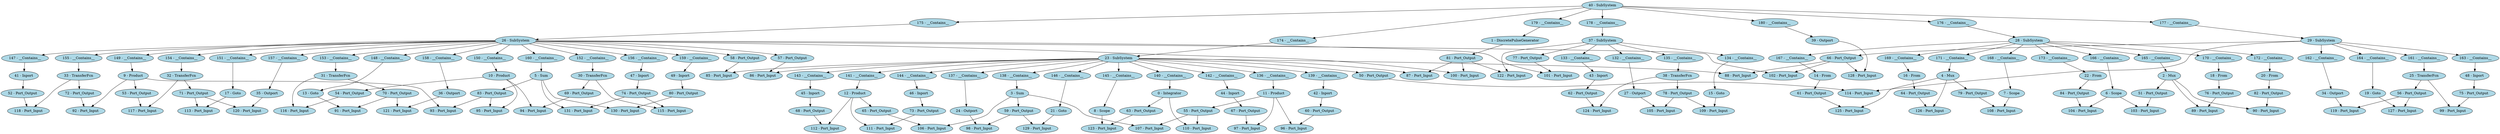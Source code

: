 digraph HAdapt {
"0 - Integrator" [style=filled, fillcolor=lightblue];
"1 - DiscretePulseGenerator" [style=filled, fillcolor=lightblue];
"2 - Mux" [style=filled, fillcolor=lightblue];
"3 - Sum" [style=filled, fillcolor=lightblue];
"4 - Mux" [style=filled, fillcolor=lightblue];
"5 - Sum" [style=filled, fillcolor=lightblue];
"6 - Scope" [style=filled, fillcolor=lightblue];
"7 - Scope" [style=filled, fillcolor=lightblue];
"8 - Scope" [style=filled, fillcolor=lightblue];
"9 - Product" [style=filled, fillcolor=lightblue];
"10 - Product" [style=filled, fillcolor=lightblue];
"11 - Product" [style=filled, fillcolor=lightblue];
"12 - Product" [style=filled, fillcolor=lightblue];
"13 - Goto" [style=filled, fillcolor=lightblue];
"14 - From" [style=filled, fillcolor=lightblue];
"15 - Goto" [style=filled, fillcolor=lightblue];
"16 - From" [style=filled, fillcolor=lightblue];
"17 - Goto" [style=filled, fillcolor=lightblue];
"18 - From" [style=filled, fillcolor=lightblue];
"19 - Goto" [style=filled, fillcolor=lightblue];
"20 - From" [style=filled, fillcolor=lightblue];
"21 - Goto" [style=filled, fillcolor=lightblue];
"22 - From" [style=filled, fillcolor=lightblue];
"23 - SubSystem" [style=filled, fillcolor=lightblue];
"24 - Outport" [style=filled, fillcolor=lightblue];
"25 - TransferFcn" [style=filled, fillcolor=lightblue];
"26 - SubSystem" [style=filled, fillcolor=lightblue];
"27 - Outport" [style=filled, fillcolor=lightblue];
"28 - SubSystem" [style=filled, fillcolor=lightblue];
"29 - SubSystem" [style=filled, fillcolor=lightblue];
"30 - TransferFcn" [style=filled, fillcolor=lightblue];
"31 - TransferFcn" [style=filled, fillcolor=lightblue];
"32 - TransferFcn" [style=filled, fillcolor=lightblue];
"33 - TransferFcn" [style=filled, fillcolor=lightblue];
"34 - Outport" [style=filled, fillcolor=lightblue];
"35 - Outport" [style=filled, fillcolor=lightblue];
"36 - Outport" [style=filled, fillcolor=lightblue];
"37 - SubSystem" [style=filled, fillcolor=lightblue];
"38 - TransferFcn" [style=filled, fillcolor=lightblue];
"39 - Outport" [style=filled, fillcolor=lightblue];
"40 - SubSystem" [style=filled, fillcolor=lightblue];
"41 - Inport" [style=filled, fillcolor=lightblue];
"42 - Inport" [style=filled, fillcolor=lightblue];
"43 - Inport" [style=filled, fillcolor=lightblue];
"44 - Inport" [style=filled, fillcolor=lightblue];
"45 - Inport" [style=filled, fillcolor=lightblue];
"46 - Inport" [style=filled, fillcolor=lightblue];
"47 - Inport" [style=filled, fillcolor=lightblue];
"48 - Inport" [style=filled, fillcolor=lightblue];
"49 - Inport" [style=filled, fillcolor=lightblue];
"50 - Port_Output" [style=filled, fillcolor=lightblue];
"51 - Port_Output" [style=filled, fillcolor=lightblue];
"52 - Port_Output" [style=filled, fillcolor=lightblue];
"53 - Port_Output" [style=filled, fillcolor=lightblue];
"54 - Port_Output" [style=filled, fillcolor=lightblue];
"55 - Port_Output" [style=filled, fillcolor=lightblue];
"56 - Port_Output" [style=filled, fillcolor=lightblue];
"57 - Port_Output" [style=filled, fillcolor=lightblue];
"58 - Port_Output" [style=filled, fillcolor=lightblue];
"59 - Port_Output" [style=filled, fillcolor=lightblue];
"60 - Port_Output" [style=filled, fillcolor=lightblue];
"61 - Port_Output" [style=filled, fillcolor=lightblue];
"62 - Port_Output" [style=filled, fillcolor=lightblue];
"63 - Port_Output" [style=filled, fillcolor=lightblue];
"64 - Port_Output" [style=filled, fillcolor=lightblue];
"65 - Port_Output" [style=filled, fillcolor=lightblue];
"66 - Port_Output" [style=filled, fillcolor=lightblue];
"67 - Port_Output" [style=filled, fillcolor=lightblue];
"68 - Port_Output" [style=filled, fillcolor=lightblue];
"69 - Port_Output" [style=filled, fillcolor=lightblue];
"70 - Port_Output" [style=filled, fillcolor=lightblue];
"71 - Port_Output" [style=filled, fillcolor=lightblue];
"72 - Port_Output" [style=filled, fillcolor=lightblue];
"73 - Port_Output" [style=filled, fillcolor=lightblue];
"74 - Port_Output" [style=filled, fillcolor=lightblue];
"75 - Port_Output" [style=filled, fillcolor=lightblue];
"76 - Port_Output" [style=filled, fillcolor=lightblue];
"77 - Port_Output" [style=filled, fillcolor=lightblue];
"78 - Port_Output" [style=filled, fillcolor=lightblue];
"79 - Port_Output" [style=filled, fillcolor=lightblue];
"80 - Port_Output" [style=filled, fillcolor=lightblue];
"81 - Port_Output" [style=filled, fillcolor=lightblue];
"82 - Port_Output" [style=filled, fillcolor=lightblue];
"83 - Port_Output" [style=filled, fillcolor=lightblue];
"84 - Port_Output" [style=filled, fillcolor=lightblue];
"85 - Port_Input" [style=filled, fillcolor=lightblue];
"86 - Port_Input" [style=filled, fillcolor=lightblue];
"87 - Port_Input" [style=filled, fillcolor=lightblue];
"88 - Port_Input" [style=filled, fillcolor=lightblue];
"89 - Port_Input" [style=filled, fillcolor=lightblue];
"90 - Port_Input" [style=filled, fillcolor=lightblue];
"91 - Port_Input" [style=filled, fillcolor=lightblue];
"92 - Port_Input" [style=filled, fillcolor=lightblue];
"93 - Port_Input" [style=filled, fillcolor=lightblue];
"94 - Port_Input" [style=filled, fillcolor=lightblue];
"95 - Port_Input" [style=filled, fillcolor=lightblue];
"96 - Port_Input" [style=filled, fillcolor=lightblue];
"97 - Port_Input" [style=filled, fillcolor=lightblue];
"98 - Port_Input" [style=filled, fillcolor=lightblue];
"99 - Port_Input" [style=filled, fillcolor=lightblue];
"100 - Port_Input" [style=filled, fillcolor=lightblue];
"101 - Port_Input" [style=filled, fillcolor=lightblue];
"102 - Port_Input" [style=filled, fillcolor=lightblue];
"103 - Port_Input" [style=filled, fillcolor=lightblue];
"104 - Port_Input" [style=filled, fillcolor=lightblue];
"105 - Port_Input" [style=filled, fillcolor=lightblue];
"106 - Port_Input" [style=filled, fillcolor=lightblue];
"107 - Port_Input" [style=filled, fillcolor=lightblue];
"108 - Port_Input" [style=filled, fillcolor=lightblue];
"109 - Port_Input" [style=filled, fillcolor=lightblue];
"110 - Port_Input" [style=filled, fillcolor=lightblue];
"111 - Port_Input" [style=filled, fillcolor=lightblue];
"112 - Port_Input" [style=filled, fillcolor=lightblue];
"113 - Port_Input" [style=filled, fillcolor=lightblue];
"114 - Port_Input" [style=filled, fillcolor=lightblue];
"115 - Port_Input" [style=filled, fillcolor=lightblue];
"116 - Port_Input" [style=filled, fillcolor=lightblue];
"117 - Port_Input" [style=filled, fillcolor=lightblue];
"118 - Port_Input" [style=filled, fillcolor=lightblue];
"119 - Port_Input" [style=filled, fillcolor=lightblue];
"120 - Port_Input" [style=filled, fillcolor=lightblue];
"121 - Port_Input" [style=filled, fillcolor=lightblue];
"122 - Port_Input" [style=filled, fillcolor=lightblue];
"123 - Port_Input" [style=filled, fillcolor=lightblue];
"124 - Port_Input" [style=filled, fillcolor=lightblue];
"125 - Port_Input" [style=filled, fillcolor=lightblue];
"126 - Port_Input" [style=filled, fillcolor=lightblue];
"127 - Port_Input" [style=filled, fillcolor=lightblue];
"128 - Port_Input" [style=filled, fillcolor=lightblue];
"129 - Port_Input" [style=filled, fillcolor=lightblue];
"130 - Port_Input" [style=filled, fillcolor=lightblue];
"131 - Port_Input" [style=filled, fillcolor=lightblue];
"132 - __Contains__" [style=filled, fillcolor=lightblue];
"133 - __Contains__" [style=filled, fillcolor=lightblue];
"134 - __Contains__" [style=filled, fillcolor=lightblue];
"135 - __Contains__" [style=filled, fillcolor=lightblue];
"136 - __Contains__" [style=filled, fillcolor=lightblue];
"137 - __Contains__" [style=filled, fillcolor=lightblue];
"138 - __Contains__" [style=filled, fillcolor=lightblue];
"139 - __Contains__" [style=filled, fillcolor=lightblue];
"140 - __Contains__" [style=filled, fillcolor=lightblue];
"141 - __Contains__" [style=filled, fillcolor=lightblue];
"142 - __Contains__" [style=filled, fillcolor=lightblue];
"143 - __Contains__" [style=filled, fillcolor=lightblue];
"144 - __Contains__" [style=filled, fillcolor=lightblue];
"145 - __Contains__" [style=filled, fillcolor=lightblue];
"146 - __Contains__" [style=filled, fillcolor=lightblue];
"147 - __Contains__" [style=filled, fillcolor=lightblue];
"148 - __Contains__" [style=filled, fillcolor=lightblue];
"149 - __Contains__" [style=filled, fillcolor=lightblue];
"150 - __Contains__" [style=filled, fillcolor=lightblue];
"151 - __Contains__" [style=filled, fillcolor=lightblue];
"152 - __Contains__" [style=filled, fillcolor=lightblue];
"153 - __Contains__" [style=filled, fillcolor=lightblue];
"154 - __Contains__" [style=filled, fillcolor=lightblue];
"155 - __Contains__" [style=filled, fillcolor=lightblue];
"156 - __Contains__" [style=filled, fillcolor=lightblue];
"157 - __Contains__" [style=filled, fillcolor=lightblue];
"158 - __Contains__" [style=filled, fillcolor=lightblue];
"159 - __Contains__" [style=filled, fillcolor=lightblue];
"160 - __Contains__" [style=filled, fillcolor=lightblue];
"161 - __Contains__" [style=filled, fillcolor=lightblue];
"162 - __Contains__" [style=filled, fillcolor=lightblue];
"163 - __Contains__" [style=filled, fillcolor=lightblue];
"164 - __Contains__" [style=filled, fillcolor=lightblue];
"165 - __Contains__" [style=filled, fillcolor=lightblue];
"166 - __Contains__" [style=filled, fillcolor=lightblue];
"167 - __Contains__" [style=filled, fillcolor=lightblue];
"168 - __Contains__" [style=filled, fillcolor=lightblue];
"169 - __Contains__" [style=filled, fillcolor=lightblue];
"170 - __Contains__" [style=filled, fillcolor=lightblue];
"171 - __Contains__" [style=filled, fillcolor=lightblue];
"172 - __Contains__" [style=filled, fillcolor=lightblue];
"173 - __Contains__" [style=filled, fillcolor=lightblue];
"174 - __Contains__" [style=filled, fillcolor=lightblue];
"175 - __Contains__" [style=filled, fillcolor=lightblue];
"176 - __Contains__" [style=filled, fillcolor=lightblue];
"177 - __Contains__" [style=filled, fillcolor=lightblue];
"178 - __Contains__" [style=filled, fillcolor=lightblue];
"179 - __Contains__" [style=filled, fillcolor=lightblue];
"180 - __Contains__" [style=filled, fillcolor=lightblue];
"23 - SubSystem" -> "85 - Port_Input";
"23 - SubSystem" -> "86 - Port_Input";
"23 - SubSystem" -> "87 - Port_Input";
"23 - SubSystem" -> "88 - Port_Input";
"23 - SubSystem" -> "50 - Port_Output";
"2 - Mux" -> "89 - Port_Input";
"2 - Mux" -> "90 - Port_Input";
"2 - Mux" -> "51 - Port_Output";
"41 - Inport" -> "52 - Port_Output";
"13 - Goto" -> "91 - Port_Input";
"9 - Product" -> "92 - Port_Input";
"9 - Product" -> "93 - Port_Input";
"9 - Product" -> "53 - Port_Output";
"10 - Product" -> "94 - Port_Input";
"10 - Product" -> "95 - Port_Input";
"10 - Product" -> "54 - Port_Output";
"11 - Product" -> "96 - Port_Input";
"11 - Product" -> "97 - Port_Input";
"11 - Product" -> "55 - Port_Output";
"24 - Outport" -> "98 - Port_Input";
"25 - TransferFcn" -> "99 - Port_Input";
"25 - TransferFcn" -> "56 - Port_Output";
"26 - SubSystem" -> "100 - Port_Input";
"26 - SubSystem" -> "101 - Port_Input";
"26 - SubSystem" -> "102 - Port_Input";
"26 - SubSystem" -> "57 - Port_Output";
"26 - SubSystem" -> "58 - Port_Output";
"6 - Scope" -> "103 - Port_Input";
"6 - Scope" -> "104 - Port_Input";
"27 - Outport" -> "105 - Port_Input";
"3 - Sum" -> "106 - Port_Input";
"3 - Sum" -> "107 - Port_Input";
"3 - Sum" -> "59 - Port_Output";
"42 - Inport" -> "60 - Port_Output";
"14 - From" -> "61 - Port_Output";
"43 - Inport" -> "62 - Port_Output";
"7 - Scope" -> "108 - Port_Input";
"15 - Goto" -> "109 - Port_Input";
"0 - Integrator" -> "110 - Port_Input";
"0 - Integrator" -> "63 - Port_Output";
"16 - From" -> "64 - Port_Output";
"12 - Product" -> "111 - Port_Input";
"12 - Product" -> "112 - Port_Input";
"12 - Product" -> "65 - Port_Output";
"17 - Goto" -> "113 - Port_Input";
"29 - SubSystem" -> "114 - Port_Input";
"29 - SubSystem" -> "66 - Port_Output";
"44 - Inport" -> "67 - Port_Output";
"45 - Inport" -> "68 - Port_Output";
"30 - TransferFcn" -> "115 - Port_Input";
"30 - TransferFcn" -> "69 - Port_Output";
"31 - TransferFcn" -> "116 - Port_Input";
"31 - TransferFcn" -> "70 - Port_Output";
"32 - TransferFcn" -> "117 - Port_Input";
"32 - TransferFcn" -> "71 - Port_Output";
"33 - TransferFcn" -> "118 - Port_Input";
"33 - TransferFcn" -> "72 - Port_Output";
"34 - Outport" -> "119 - Port_Input";
"46 - Inport" -> "73 - Port_Output";
"47 - Inport" -> "74 - Port_Output";
"35 - Outport" -> "120 - Port_Input";
"36 - Outport" -> "121 - Port_Input";
"48 - Inport" -> "75 - Port_Output";
"18 - From" -> "76 - Port_Output";
"37 - SubSystem" -> "122 - Port_Input";
"37 - SubSystem" -> "77 - Port_Output";
"8 - Scope" -> "123 - Port_Input";
"38 - TransferFcn" -> "124 - Port_Input";
"38 - TransferFcn" -> "78 - Port_Output";
"4 - Mux" -> "125 - Port_Input";
"4 - Mux" -> "126 - Port_Input";
"4 - Mux" -> "79 - Port_Output";
"49 - Inport" -> "80 - Port_Output";
"19 - Goto" -> "127 - Port_Input";
"1 - DiscretePulseGenerator" -> "81 - Port_Output";
"39 - Outport" -> "128 - Port_Input";
"20 - From" -> "82 - Port_Output";
"21 - Goto" -> "129 - Port_Input";
"5 - Sum" -> "130 - Port_Input";
"5 - Sum" -> "131 - Port_Input";
"5 - Sum" -> "83 - Port_Output";
"22 - From" -> "84 - Port_Output";
"37 - SubSystem" -> "132 - __Contains__";
"132 - __Contains__" -> "27 - Outport";
"37 - SubSystem" -> "133 - __Contains__";
"133 - __Contains__" -> "43 - Inport";
"37 - SubSystem" -> "134 - __Contains__";
"134 - __Contains__" -> "15 - Goto";
"37 - SubSystem" -> "135 - __Contains__";
"135 - __Contains__" -> "38 - TransferFcn";
"23 - SubSystem" -> "136 - __Contains__";
"136 - __Contains__" -> "11 - Product";
"23 - SubSystem" -> "137 - __Contains__";
"137 - __Contains__" -> "24 - Outport";
"23 - SubSystem" -> "138 - __Contains__";
"138 - __Contains__" -> "3 - Sum";
"23 - SubSystem" -> "139 - __Contains__";
"139 - __Contains__" -> "42 - Inport";
"23 - SubSystem" -> "140 - __Contains__";
"140 - __Contains__" -> "0 - Integrator";
"23 - SubSystem" -> "141 - __Contains__";
"141 - __Contains__" -> "12 - Product";
"23 - SubSystem" -> "142 - __Contains__";
"142 - __Contains__" -> "44 - Inport";
"23 - SubSystem" -> "143 - __Contains__";
"143 - __Contains__" -> "45 - Inport";
"23 - SubSystem" -> "144 - __Contains__";
"144 - __Contains__" -> "46 - Inport";
"23 - SubSystem" -> "145 - __Contains__";
"145 - __Contains__" -> "8 - Scope";
"23 - SubSystem" -> "146 - __Contains__";
"146 - __Contains__" -> "21 - Goto";
"26 - SubSystem" -> "147 - __Contains__";
"147 - __Contains__" -> "41 - Inport";
"26 - SubSystem" -> "148 - __Contains__";
"148 - __Contains__" -> "13 - Goto";
"26 - SubSystem" -> "149 - __Contains__";
"149 - __Contains__" -> "9 - Product";
"26 - SubSystem" -> "150 - __Contains__";
"150 - __Contains__" -> "10 - Product";
"26 - SubSystem" -> "151 - __Contains__";
"151 - __Contains__" -> "17 - Goto";
"26 - SubSystem" -> "152 - __Contains__";
"152 - __Contains__" -> "30 - TransferFcn";
"26 - SubSystem" -> "153 - __Contains__";
"153 - __Contains__" -> "31 - TransferFcn";
"26 - SubSystem" -> "154 - __Contains__";
"154 - __Contains__" -> "32 - TransferFcn";
"26 - SubSystem" -> "155 - __Contains__";
"155 - __Contains__" -> "33 - TransferFcn";
"26 - SubSystem" -> "156 - __Contains__";
"156 - __Contains__" -> "47 - Inport";
"26 - SubSystem" -> "157 - __Contains__";
"157 - __Contains__" -> "35 - Outport";
"26 - SubSystem" -> "158 - __Contains__";
"158 - __Contains__" -> "36 - Outport";
"26 - SubSystem" -> "159 - __Contains__";
"159 - __Contains__" -> "49 - Inport";
"26 - SubSystem" -> "160 - __Contains__";
"160 - __Contains__" -> "5 - Sum";
"29 - SubSystem" -> "161 - __Contains__";
"161 - __Contains__" -> "25 - TransferFcn";
"29 - SubSystem" -> "162 - __Contains__";
"162 - __Contains__" -> "34 - Outport";
"29 - SubSystem" -> "163 - __Contains__";
"163 - __Contains__" -> "48 - Inport";
"29 - SubSystem" -> "164 - __Contains__";
"164 - __Contains__" -> "19 - Goto";
"28 - SubSystem" -> "165 - __Contains__";
"165 - __Contains__" -> "2 - Mux";
"28 - SubSystem" -> "166 - __Contains__";
"166 - __Contains__" -> "6 - Scope";
"28 - SubSystem" -> "167 - __Contains__";
"167 - __Contains__" -> "14 - From";
"28 - SubSystem" -> "168 - __Contains__";
"168 - __Contains__" -> "7 - Scope";
"28 - SubSystem" -> "169 - __Contains__";
"169 - __Contains__" -> "16 - From";
"28 - SubSystem" -> "170 - __Contains__";
"170 - __Contains__" -> "18 - From";
"28 - SubSystem" -> "171 - __Contains__";
"171 - __Contains__" -> "4 - Mux";
"28 - SubSystem" -> "172 - __Contains__";
"172 - __Contains__" -> "20 - From";
"28 - SubSystem" -> "173 - __Contains__";
"173 - __Contains__" -> "22 - From";
"40 - SubSystem" -> "174 - __Contains__";
"174 - __Contains__" -> "23 - SubSystem";
"40 - SubSystem" -> "175 - __Contains__";
"175 - __Contains__" -> "26 - SubSystem";
"40 - SubSystem" -> "176 - __Contains__";
"176 - __Contains__" -> "28 - SubSystem";
"40 - SubSystem" -> "177 - __Contains__";
"177 - __Contains__" -> "29 - SubSystem";
"40 - SubSystem" -> "178 - __Contains__";
"178 - __Contains__" -> "37 - SubSystem";
"40 - SubSystem" -> "179 - __Contains__";
"179 - __Contains__" -> "1 - DiscretePulseGenerator";
"40 - SubSystem" -> "180 - __Contains__";
"180 - __Contains__" -> "39 - Outport";
"78 - Port_Output" -> "105 - Port_Input";
"78 - Port_Output" -> "109 - Port_Input";
"62 - Port_Output" -> "124 - Port_Input";
"84 - Port_Output" -> "104 - Port_Input";
"82 - Port_Output" -> "90 - Port_Input";
"56 - Port_Output" -> "119 - Port_Input";
"56 - Port_Output" -> "127 - Port_Input";
"75 - Port_Output" -> "99 - Port_Input";
"71 - Port_Output" -> "113 - Port_Input";
"71 - Port_Output" -> "120 - Port_Input";
"53 - Port_Output" -> "117 - Port_Input";
"72 - Port_Output" -> "92 - Port_Input";
"58 - Port_Output" -> "85 - Port_Input";
"57 - Port_Output" -> "86 - Port_Input";
"66 - Port_Output" -> "88 - Port_Input";
"66 - Port_Output" -> "102 - Port_Input";
"66 - Port_Output" -> "128 - Port_Input";
"77 - Port_Output" -> "101 - Port_Input";
"50 - Port_Output" -> "114 - Port_Input";
"81 - Port_Output" -> "87 - Port_Input";
"81 - Port_Output" -> "100 - Port_Input";
"81 - Port_Output" -> "122 - Port_Input";
"64 - Port_Output" -> "126 - Port_Input";
"76 - Port_Output" -> "89 - Port_Input";
"79 - Port_Output" -> "108 - Port_Input";
"61 - Port_Output" -> "125 - Port_Input";
"63 - Port_Output" -> "123 - Port_Input";
"51 - Port_Output" -> "103 - Port_Input";
"67 - Port_Output" -> "97 - Port_Input";
"59 - Port_Output" -> "98 - Port_Input";
"59 - Port_Output" -> "129 - Port_Input";
"68 - Port_Output" -> "112 - Port_Input";
"60 - Port_Output" -> "96 - Port_Input";
"65 - Port_Output" -> "106 - Port_Input";
"80 - Port_Output" -> "130 - Port_Input";
"52 - Port_Output" -> "118 - Port_Input";
"74 - Port_Output" -> "115 - Port_Input";
"74 - Port_Output" -> "131 - Port_Input";
"83 - Port_Output" -> "93 - Port_Input";
"83 - Port_Output" -> "95 - Port_Input";
"69 - Port_Output" -> "94 - Port_Input";
"54 - Port_Output" -> "116 - Port_Input";
"70 - Port_Output" -> "91 - Port_Input";
"70 - Port_Output" -> "121 - Port_Input";
"73 - Port_Output" -> "111 - Port_Input";
"55 - Port_Output" -> "107 - Port_Input";
"55 - Port_Output" -> "110 - Port_Input";
}

